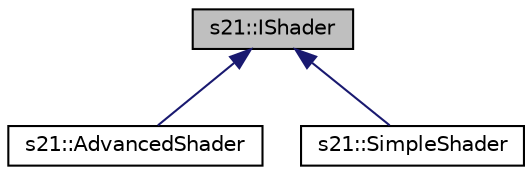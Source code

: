digraph "s21::IShader"
{
 // LATEX_PDF_SIZE
  edge [fontname="Helvetica",fontsize="10",labelfontname="Helvetica",labelfontsize="10"];
  node [fontname="Helvetica",fontsize="10",shape=record];
  Node1 [label="s21::IShader",height=0.2,width=0.4,color="black", fillcolor="grey75", style="filled", fontcolor="black",tooltip="An interface that implements the Shader class."];
  Node1 -> Node2 [dir="back",color="midnightblue",fontsize="10",style="solid",fontname="Helvetica"];
  Node2 [label="s21::AdvancedShader",height=0.2,width=0.4,color="black", fillcolor="white", style="filled",URL="$classs21_1_1AdvancedShader.html",tooltip="Shader that allows you to apply texture and work with lighting."];
  Node1 -> Node3 [dir="back",color="midnightblue",fontsize="10",style="solid",fontname="Helvetica"];
  Node3 [label="s21::SimpleShader",height=0.2,width=0.4,color="black", fillcolor="white", style="filled",URL="$classs21_1_1SimpleShader.html",tooltip="Shader that works exclusively with the model's frame."];
}
